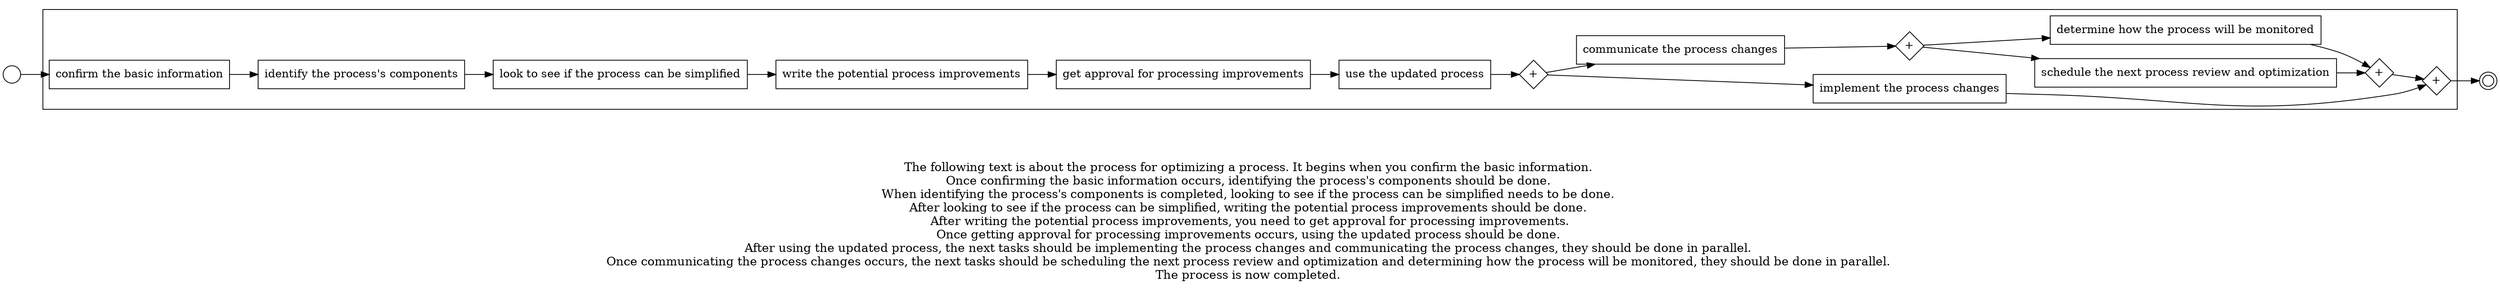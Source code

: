 digraph process_for_optimizing_a_process_8 {
	graph [rankdir=LR]
	START_NODE [label="" shape=circle width=0.3]
	subgraph CLUSTER_0 {
		"confirm the basic information" [shape=box]
		"identify the process's components" [shape=box]
		"confirm the basic information" -> "identify the process's components"
		"look to see if the process can be simplified" [shape=box]
		"identify the process's components" -> "look to see if the process can be simplified"
		"write the potential process improvements" [shape=box]
		"look to see if the process can be simplified" -> "write the potential process improvements"
		"get approval for processing improvements" [shape=box]
		"write the potential process improvements" -> "get approval for processing improvements"
		"use the updated process" [shape=box]
		"get approval for processing improvements" -> "use the updated process"
		"AND_SPLIT--7. Optimizing the process_IRZL" [label="+" fixedsize=true shape=diamond width=0.5]
		"use the updated process" -> "AND_SPLIT--7. Optimizing the process_IRZL"
		"implement the process changes" [shape=box]
		"AND_SPLIT--7. Optimizing the process_IRZL" -> "implement the process changes"
		"communicate the process changes" [shape=box]
		"AND_SPLIT--7. Optimizing the process_IRZL" -> "communicate the process changes"
		"AND_SPLIT--7. Optimizing the process_OA62" [label="+" fixedsize=true shape=diamond width=0.5]
		"communicate the process changes" -> "AND_SPLIT--7. Optimizing the process_OA62"
		"schedule the next process review and optimization" [shape=box]
		"AND_SPLIT--7. Optimizing the process_OA62" -> "schedule the next process review and optimization"
		"determine how the process will be monitored" [shape=box]
		"AND_SPLIT--7. Optimizing the process_OA62" -> "determine how the process will be monitored"
		"AND_JOIN--7. Optimizing the process_OA62" [label="+" fixedsize=true shape=diamond width=0.5]
		"schedule the next process review and optimization" -> "AND_JOIN--7. Optimizing the process_OA62"
		"determine how the process will be monitored" -> "AND_JOIN--7. Optimizing the process_OA62"
		"AND_JOIN--7. Optimizing the process_IRZL" [label="+" fixedsize=true shape=diamond width=0.5]
		"implement the process changes" -> "AND_JOIN--7. Optimizing the process_IRZL"
		"AND_JOIN--7. Optimizing the process_OA62" -> "AND_JOIN--7. Optimizing the process_IRZL"
	}
	START_NODE -> "confirm the basic information"
	END_NODE [label="" shape=doublecircle width=0.2]
	"AND_JOIN--7. Optimizing the process_IRZL" -> END_NODE
	fontsize=15 label="\n\n
The following text is about the process for optimizing a process. It begins when you confirm the basic information. 
Once confirming the basic information occurs, identifying the process's components should be done. 
When identifying the process's components is completed, looking to see if the process can be simplified needs to be done. 
After looking to see if the process can be simplified, writing the potential process improvements should be done. 
After writing the potential process improvements, you need to get approval for processing improvements.
Once getting approval for processing improvements occurs, using the updated process should be done. 
After using the updated process, the next tasks should be implementing the process changes and communicating the process changes, they should be done in parallel. 
Once communicating the process changes occurs, the next tasks should be scheduling the next process review and optimization and determining how the process will be monitored, they should be done in parallel. 
The process is now completed. 
"
}
